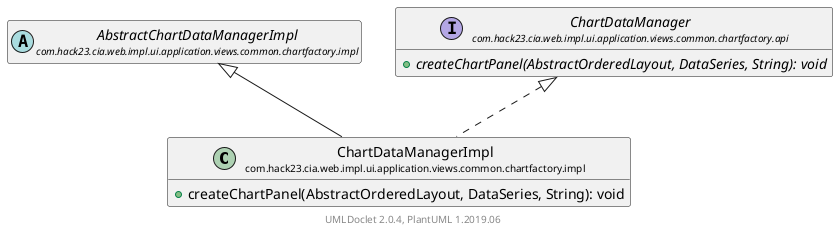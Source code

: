 @startuml
    set namespaceSeparator none
    hide empty fields
    hide empty methods

    class "<size:14>ChartDataManagerImpl\n<size:10>com.hack23.cia.web.impl.ui.application.views.common.chartfactory.impl" as com.hack23.cia.web.impl.ui.application.views.common.chartfactory.impl.ChartDataManagerImpl [[ChartDataManagerImpl.html]] {
        +createChartPanel(AbstractOrderedLayout, DataSeries, String): void
    }

    abstract class "<size:14>AbstractChartDataManagerImpl\n<size:10>com.hack23.cia.web.impl.ui.application.views.common.chartfactory.impl" as com.hack23.cia.web.impl.ui.application.views.common.chartfactory.impl.AbstractChartDataManagerImpl [[AbstractChartDataManagerImpl.html]]
    interface "<size:14>ChartDataManager\n<size:10>com.hack23.cia.web.impl.ui.application.views.common.chartfactory.api" as com.hack23.cia.web.impl.ui.application.views.common.chartfactory.api.ChartDataManager [[../api/ChartDataManager.html]] {
        {abstract} +createChartPanel(AbstractOrderedLayout, DataSeries, String): void
    }

    com.hack23.cia.web.impl.ui.application.views.common.chartfactory.impl.AbstractChartDataManagerImpl <|-- com.hack23.cia.web.impl.ui.application.views.common.chartfactory.impl.ChartDataManagerImpl
    com.hack23.cia.web.impl.ui.application.views.common.chartfactory.api.ChartDataManager <|.. com.hack23.cia.web.impl.ui.application.views.common.chartfactory.impl.ChartDataManagerImpl

    center footer UMLDoclet 2.0.4, PlantUML 1.2019.06
@enduml
